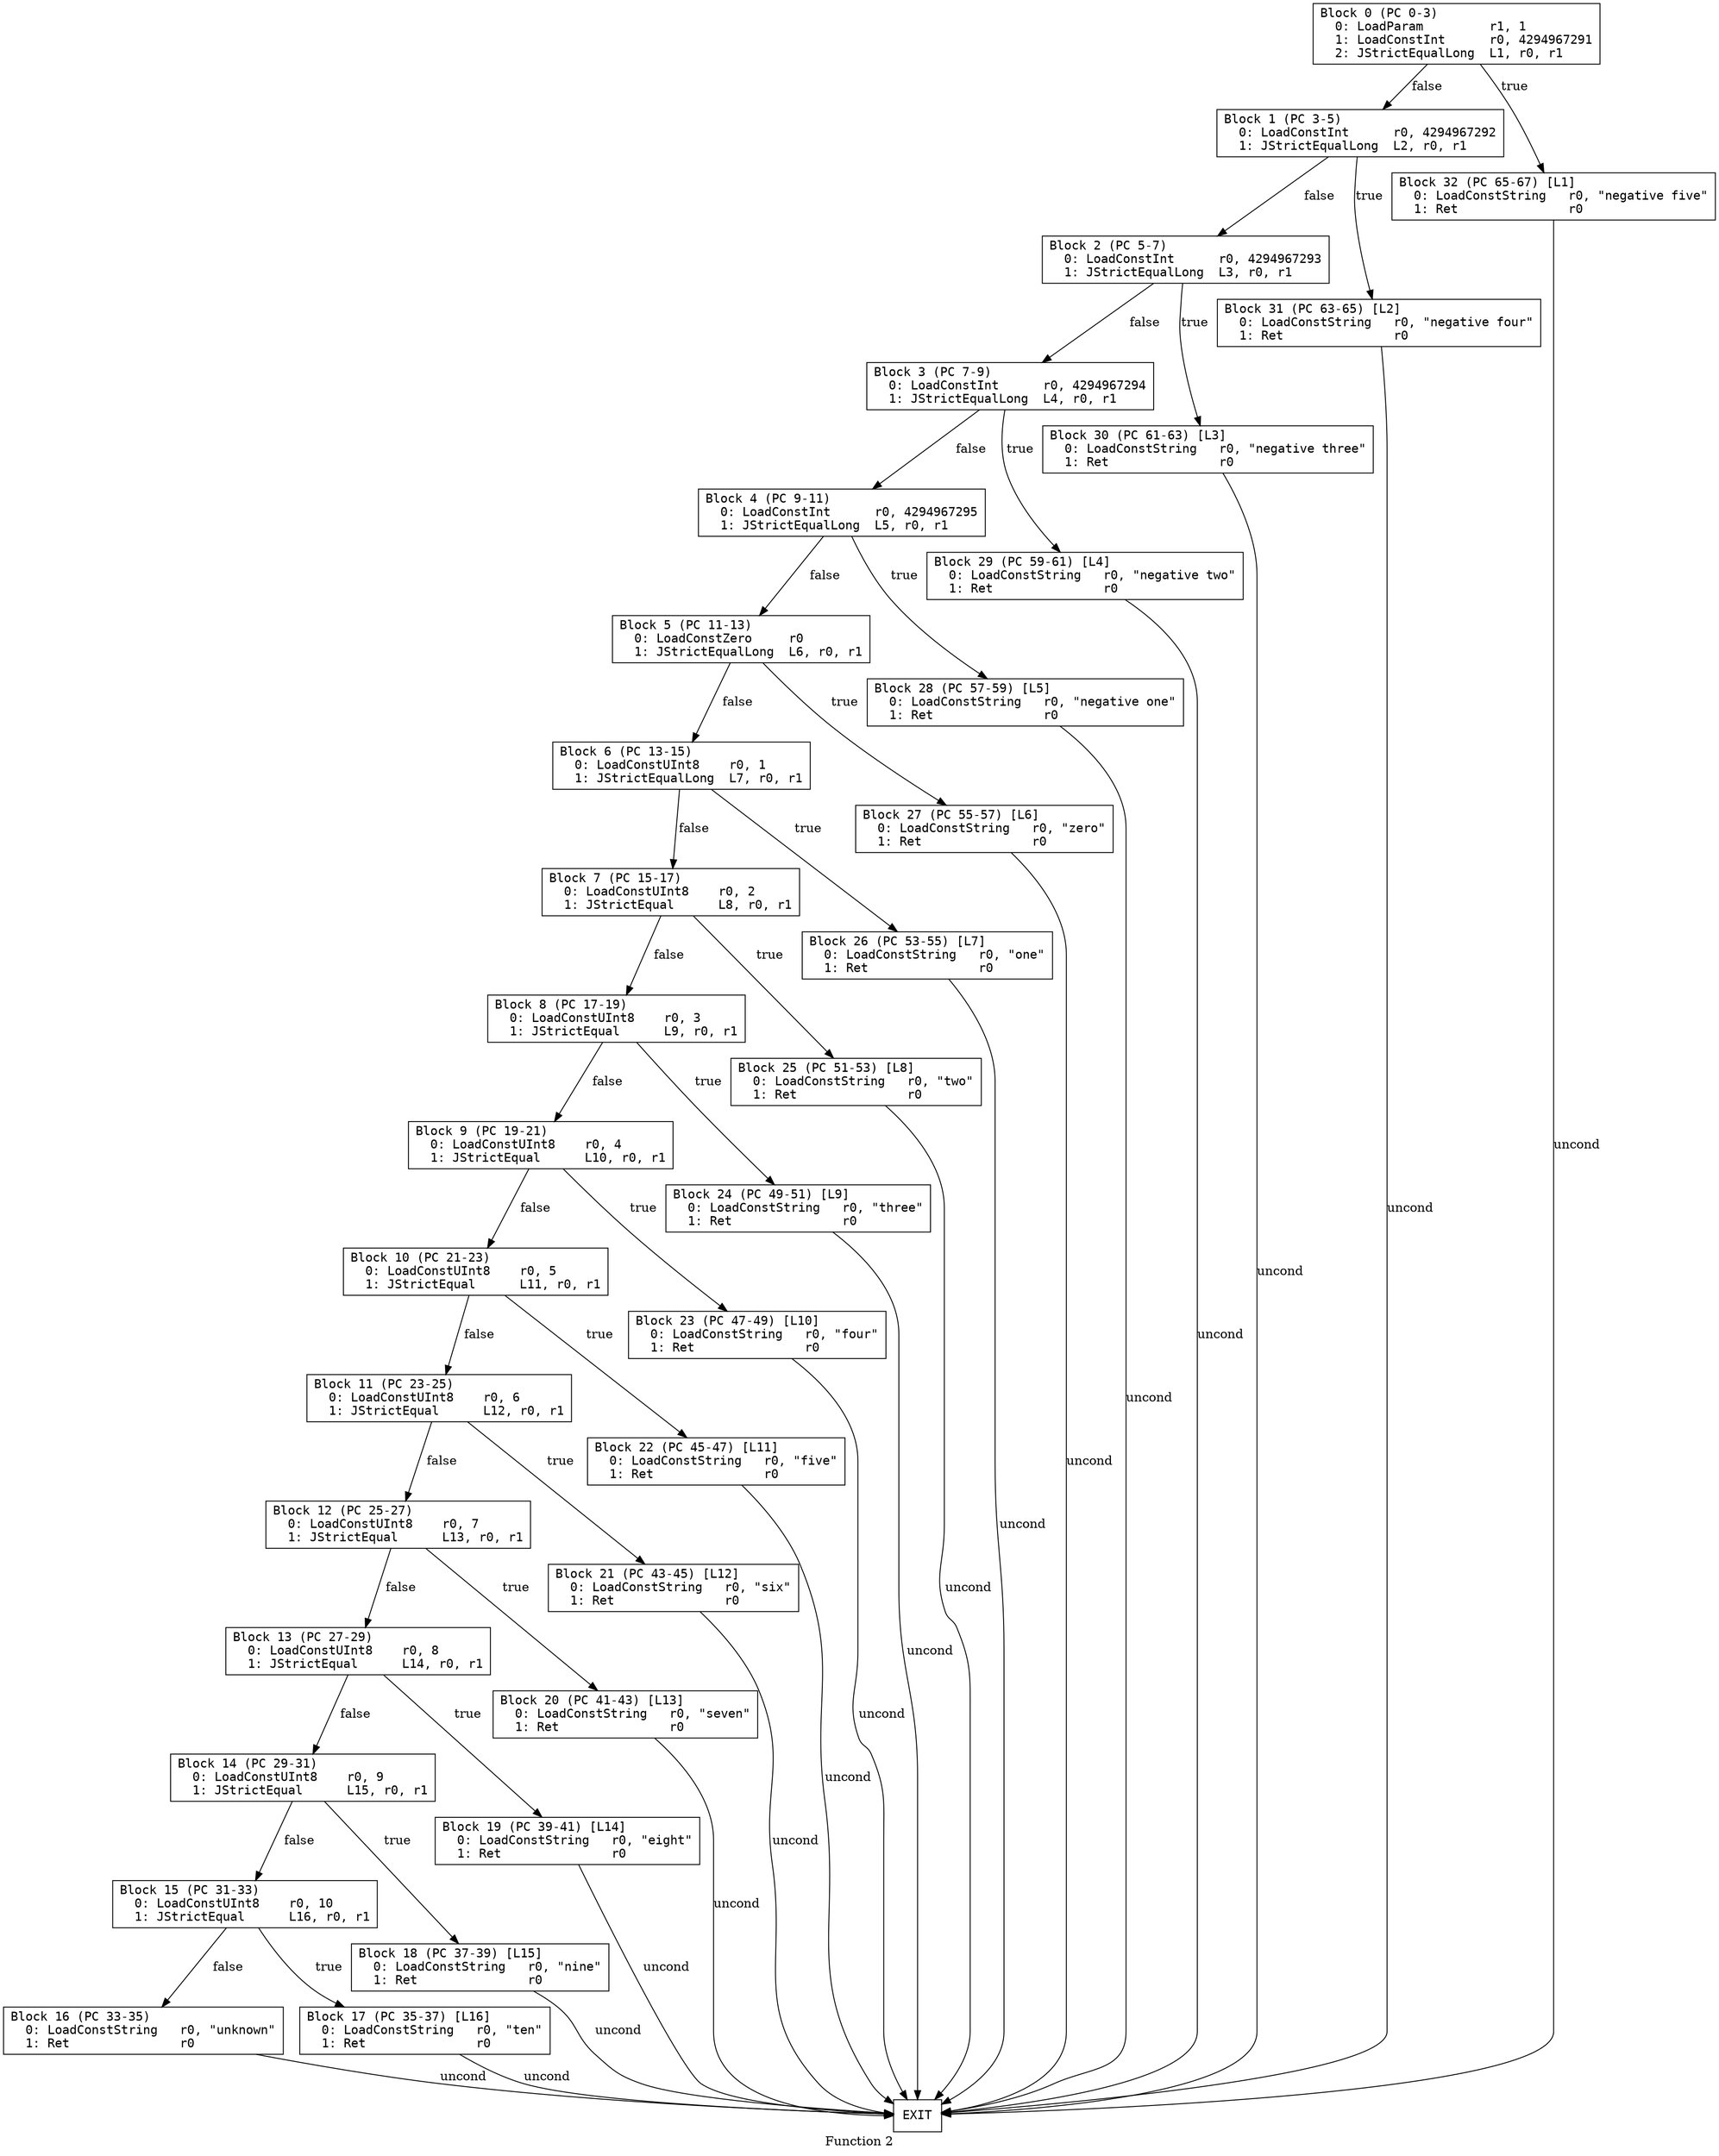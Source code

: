 // Function 2 from dense_switch_test
// Generated from data/dense_switch_test.dot

digraph {
  rankdir=TB;
  node [shape=box, fontname="monospace"];

  label = "Function 2";
  style = filled;
  color = lightgrey;

  f2_n0 [ label = "Block 0 (PC 0-3)\l  0: LoadParam         r1, 1\l  1: LoadConstInt      r0, 4294967291\l  2: JStrictEqualLong  L1, r0, r1\l" ]
  f2_n1 [ label = "Block 1 (PC 3-5)\l  0: LoadConstInt      r0, 4294967292\l  1: JStrictEqualLong  L2, r0, r1\l" ]
  f2_n2 [ label = "Block 2 (PC 5-7)\l  0: LoadConstInt      r0, 4294967293\l  1: JStrictEqualLong  L3, r0, r1\l" ]
  f2_n3 [ label = "Block 3 (PC 7-9)\l  0: LoadConstInt      r0, 4294967294\l  1: JStrictEqualLong  L4, r0, r1\l" ]
  f2_n4 [ label = "Block 4 (PC 9-11)\l  0: LoadConstInt      r0, 4294967295\l  1: JStrictEqualLong  L5, r0, r1\l" ]
  f2_n5 [ label = "Block 5 (PC 11-13)\l  0: LoadConstZero     r0\l  1: JStrictEqualLong  L6, r0, r1\l" ]
  f2_n6 [ label = "Block 6 (PC 13-15)\l  0: LoadConstUInt8    r0, 1\l  1: JStrictEqualLong  L7, r0, r1\l" ]
  f2_n7 [ label = "Block 7 (PC 15-17)\l  0: LoadConstUInt8    r0, 2\l  1: JStrictEqual      L8, r0, r1\l" ]
  f2_n8 [ label = "Block 8 (PC 17-19)\l  0: LoadConstUInt8    r0, 3\l  1: JStrictEqual      L9, r0, r1\l" ]
  f2_n9 [ label = "Block 9 (PC 19-21)\l  0: LoadConstUInt8    r0, 4\l  1: JStrictEqual      L10, r0, r1\l" ]
  f2_n10 [ label = "Block 10 (PC 21-23)\l  0: LoadConstUInt8    r0, 5\l  1: JStrictEqual      L11, r0, r1\l" ]
  f2_n11 [ label = "Block 11 (PC 23-25)\l  0: LoadConstUInt8    r0, 6\l  1: JStrictEqual      L12, r0, r1\l" ]
  f2_n12 [ label = "Block 12 (PC 25-27)\l  0: LoadConstUInt8    r0, 7\l  1: JStrictEqual      L13, r0, r1\l" ]
  f2_n13 [ label = "Block 13 (PC 27-29)\l  0: LoadConstUInt8    r0, 8\l  1: JStrictEqual      L14, r0, r1\l" ]
  f2_n14 [ label = "Block 14 (PC 29-31)\l  0: LoadConstUInt8    r0, 9\l  1: JStrictEqual      L15, r0, r1\l" ]
  f2_n15 [ label = "Block 15 (PC 31-33)\l  0: LoadConstUInt8    r0, 10\l  1: JStrictEqual      L16, r0, r1\l" ]
  f2_n16 [ label = "Block 16 (PC 33-35)\l  0: LoadConstString   r0, \"unknown\"\l  1: Ret               r0\l" ]
  f2_n17 [ label = "Block 17 (PC 35-37) [L16]\l  0: LoadConstString   r0, \"ten\"\l  1: Ret               r0\l" ]
  f2_n18 [ label = "Block 18 (PC 37-39) [L15]\l  0: LoadConstString   r0, \"nine\"\l  1: Ret               r0\l" ]
  f2_n19 [ label = "Block 19 (PC 39-41) [L14]\l  0: LoadConstString   r0, \"eight\"\l  1: Ret               r0\l" ]
  f2_n20 [ label = "Block 20 (PC 41-43) [L13]\l  0: LoadConstString   r0, \"seven\"\l  1: Ret               r0\l" ]
  f2_n21 [ label = "Block 21 (PC 43-45) [L12]\l  0: LoadConstString   r0, \"six\"\l  1: Ret               r0\l" ]
  f2_n22 [ label = "Block 22 (PC 45-47) [L11]\l  0: LoadConstString   r0, \"five\"\l  1: Ret               r0\l" ]
  f2_n23 [ label = "Block 23 (PC 47-49) [L10]\l  0: LoadConstString   r0, \"four\"\l  1: Ret               r0\l" ]
  f2_n24 [ label = "Block 24 (PC 49-51) [L9]\l  0: LoadConstString   r0, \"three\"\l  1: Ret               r0\l" ]
  f2_n25 [ label = "Block 25 (PC 51-53) [L8]\l  0: LoadConstString   r0, \"two\"\l  1: Ret               r0\l" ]
  f2_n26 [ label = "Block 26 (PC 53-55) [L7]\l  0: LoadConstString   r0, \"one\"\l  1: Ret               r0\l" ]
  f2_n27 [ label = "Block 27 (PC 55-57) [L6]\l  0: LoadConstString   r0, \"zero\"\l  1: Ret               r0\l" ]
  f2_n28 [ label = "Block 28 (PC 57-59) [L5]\l  0: LoadConstString   r0, \"negative one\"\l  1: Ret               r0\l" ]
  f2_n29 [ label = "Block 29 (PC 59-61) [L4]\l  0: LoadConstString   r0, \"negative two\"\l  1: Ret               r0\l" ]
  f2_n30 [ label = "Block 30 (PC 61-63) [L3]\l  0: LoadConstString   r0, \"negative three\"\l  1: Ret               r0\l" ]
  f2_n31 [ label = "Block 31 (PC 63-65) [L2]\l  0: LoadConstString   r0, \"negative four\"\l  1: Ret               r0\l" ]
  f2_n32 [ label = "Block 32 (PC 65-67) [L1]\l  0: LoadConstString   r0, \"negative five\"\l  1: Ret               r0\l" ]
  f2_n33 [ label = "EXIT" ]

  f2_n0 -> f2_n32 [label="true"]
  f2_n0 -> f2_n1 [label="false"]
  f2_n1 -> f2_n31 [label="true"]
  f2_n1 -> f2_n2 [label="false"]
  f2_n2 -> f2_n30 [label="true"]
  f2_n2 -> f2_n3 [label="false"]
  f2_n3 -> f2_n29 [label="true"]
  f2_n3 -> f2_n4 [label="false"]
  f2_n4 -> f2_n28 [label="true"]
  f2_n4 -> f2_n5 [label="false"]
  f2_n5 -> f2_n27 [label="true"]
  f2_n5 -> f2_n6 [label="false"]
  f2_n6 -> f2_n26 [label="true"]
  f2_n6 -> f2_n7 [label="false"]
  f2_n7 -> f2_n25 [label="true"]
  f2_n7 -> f2_n8 [label="false"]
  f2_n8 -> f2_n24 [label="true"]
  f2_n8 -> f2_n9 [label="false"]
  f2_n9 -> f2_n23 [label="true"]
  f2_n9 -> f2_n10 [label="false"]
  f2_n10 -> f2_n22 [label="true"]
  f2_n10 -> f2_n11 [label="false"]
  f2_n11 -> f2_n21 [label="true"]
  f2_n11 -> f2_n12 [label="false"]
  f2_n12 -> f2_n20 [label="true"]
  f2_n12 -> f2_n13 [label="false"]
  f2_n13 -> f2_n19 [label="true"]
  f2_n13 -> f2_n14 [label="false"]
  f2_n14 -> f2_n18 [label="true"]
  f2_n14 -> f2_n15 [label="false"]
  f2_n15 -> f2_n17 [label="true"]
  f2_n15 -> f2_n16 [label="false"]
  f2_n16 -> f2_n33 [label="uncond"]
  f2_n17 -> f2_n33 [label="uncond"]
  f2_n18 -> f2_n33 [label="uncond"]
  f2_n19 -> f2_n33 [label="uncond"]
  f2_n20 -> f2_n33 [label="uncond"]
  f2_n21 -> f2_n33 [label="uncond"]
  f2_n22 -> f2_n33 [label="uncond"]
  f2_n23 -> f2_n33 [label="uncond"]
  f2_n24 -> f2_n33 [label="uncond"]
  f2_n25 -> f2_n33 [label="uncond"]
  f2_n26 -> f2_n33 [label="uncond"]
  f2_n27 -> f2_n33 [label="uncond"]
  f2_n28 -> f2_n33 [label="uncond"]
  f2_n29 -> f2_n33 [label="uncond"]
  f2_n30 -> f2_n33 [label="uncond"]
  f2_n31 -> f2_n33 [label="uncond"]
  f2_n32 -> f2_n33 [label="uncond"]
}
